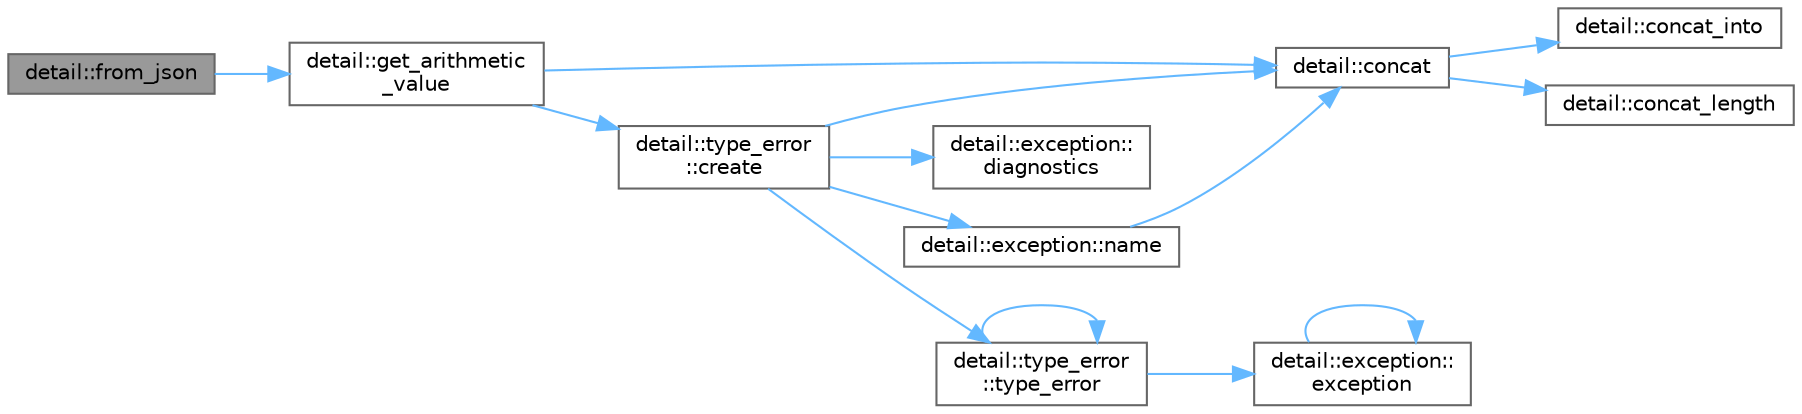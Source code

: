 digraph "detail::from_json"
{
 // LATEX_PDF_SIZE
  bgcolor="transparent";
  edge [fontname=Helvetica,fontsize=10,labelfontname=Helvetica,labelfontsize=10];
  node [fontname=Helvetica,fontsize=10,shape=box,height=0.2,width=0.4];
  rankdir="LR";
  Node1 [id="Node000001",label="detail::from_json",height=0.2,width=0.4,color="gray40", fillcolor="grey60", style="filled", fontcolor="black",tooltip=" "];
  Node1 -> Node2 [id="edge1_Node000001_Node000002",color="steelblue1",style="solid",tooltip=" "];
  Node2 [id="Node000002",label="detail::get_arithmetic\l_value",height=0.2,width=0.4,color="grey40", fillcolor="white", style="filled",URL="$namespacedetail.html#ad10dc6af43ec8e72954eb2ac08c8698b",tooltip=" "];
  Node2 -> Node3 [id="edge2_Node000002_Node000003",color="steelblue1",style="solid",tooltip=" "];
  Node3 [id="Node000003",label="detail::concat",height=0.2,width=0.4,color="grey40", fillcolor="white", style="filled",URL="$namespacedetail.html#a266fb3d4bf633ad6c506434cc91164da",tooltip=" "];
  Node3 -> Node4 [id="edge3_Node000003_Node000004",color="steelblue1",style="solid",tooltip=" "];
  Node4 [id="Node000004",label="detail::concat_into",height=0.2,width=0.4,color="grey40", fillcolor="white", style="filled",URL="$namespacedetail.html#a89f967b745cf8df11ba9d59f93d97753",tooltip=" "];
  Node3 -> Node5 [id="edge4_Node000003_Node000005",color="steelblue1",style="solid",tooltip=" "];
  Node5 [id="Node000005",label="detail::concat_length",height=0.2,width=0.4,color="grey40", fillcolor="white", style="filled",URL="$namespacedetail.html#ac185140ed8c8fcc07a302a890b714b0d",tooltip=" "];
  Node2 -> Node6 [id="edge5_Node000002_Node000006",color="steelblue1",style="solid",tooltip=" "];
  Node6 [id="Node000006",label="detail::type_error\l::create",height=0.2,width=0.4,color="grey40", fillcolor="white", style="filled",URL="$classdetail_1_1type__error.html#a2d25372628cf1e09ec67718f4bc42762",tooltip=" "];
  Node6 -> Node3 [id="edge6_Node000006_Node000003",color="steelblue1",style="solid",tooltip=" "];
  Node6 -> Node7 [id="edge7_Node000006_Node000007",color="steelblue1",style="solid",tooltip=" "];
  Node7 [id="Node000007",label="detail::exception::\ldiagnostics",height=0.2,width=0.4,color="grey40", fillcolor="white", style="filled",URL="$classdetail_1_1exception.html#a6b4a786b5c1c25dd3edaceb1bf2d5120",tooltip=" "];
  Node6 -> Node8 [id="edge8_Node000006_Node000008",color="steelblue1",style="solid",tooltip=" "];
  Node8 [id="Node000008",label="detail::exception::name",height=0.2,width=0.4,color="grey40", fillcolor="white", style="filled",URL="$classdetail_1_1exception.html#a8f1eb56b9964c8dd84d89d0da98d883b",tooltip=" "];
  Node8 -> Node3 [id="edge9_Node000008_Node000003",color="steelblue1",style="solid",tooltip=" "];
  Node6 -> Node9 [id="edge10_Node000006_Node000009",color="steelblue1",style="solid",tooltip=" "];
  Node9 [id="Node000009",label="detail::type_error\l::type_error",height=0.2,width=0.4,color="grey40", fillcolor="white", style="filled",URL="$classdetail_1_1type__error.html#a4c9c89dffed053465bc44e3dd5296cea",tooltip=" "];
  Node9 -> Node10 [id="edge11_Node000009_Node000010",color="steelblue1",style="solid",tooltip=" "];
  Node10 [id="Node000010",label="detail::exception::\lexception",height=0.2,width=0.4,color="grey40", fillcolor="white", style="filled",URL="$classdetail_1_1exception.html#a528d6bc77e88490bbb84cde2222b7ff0",tooltip=" "];
  Node10 -> Node10 [id="edge12_Node000010_Node000010",color="steelblue1",style="solid",tooltip=" "];
  Node9 -> Node9 [id="edge13_Node000009_Node000009",color="steelblue1",style="solid",tooltip=" "];
}
